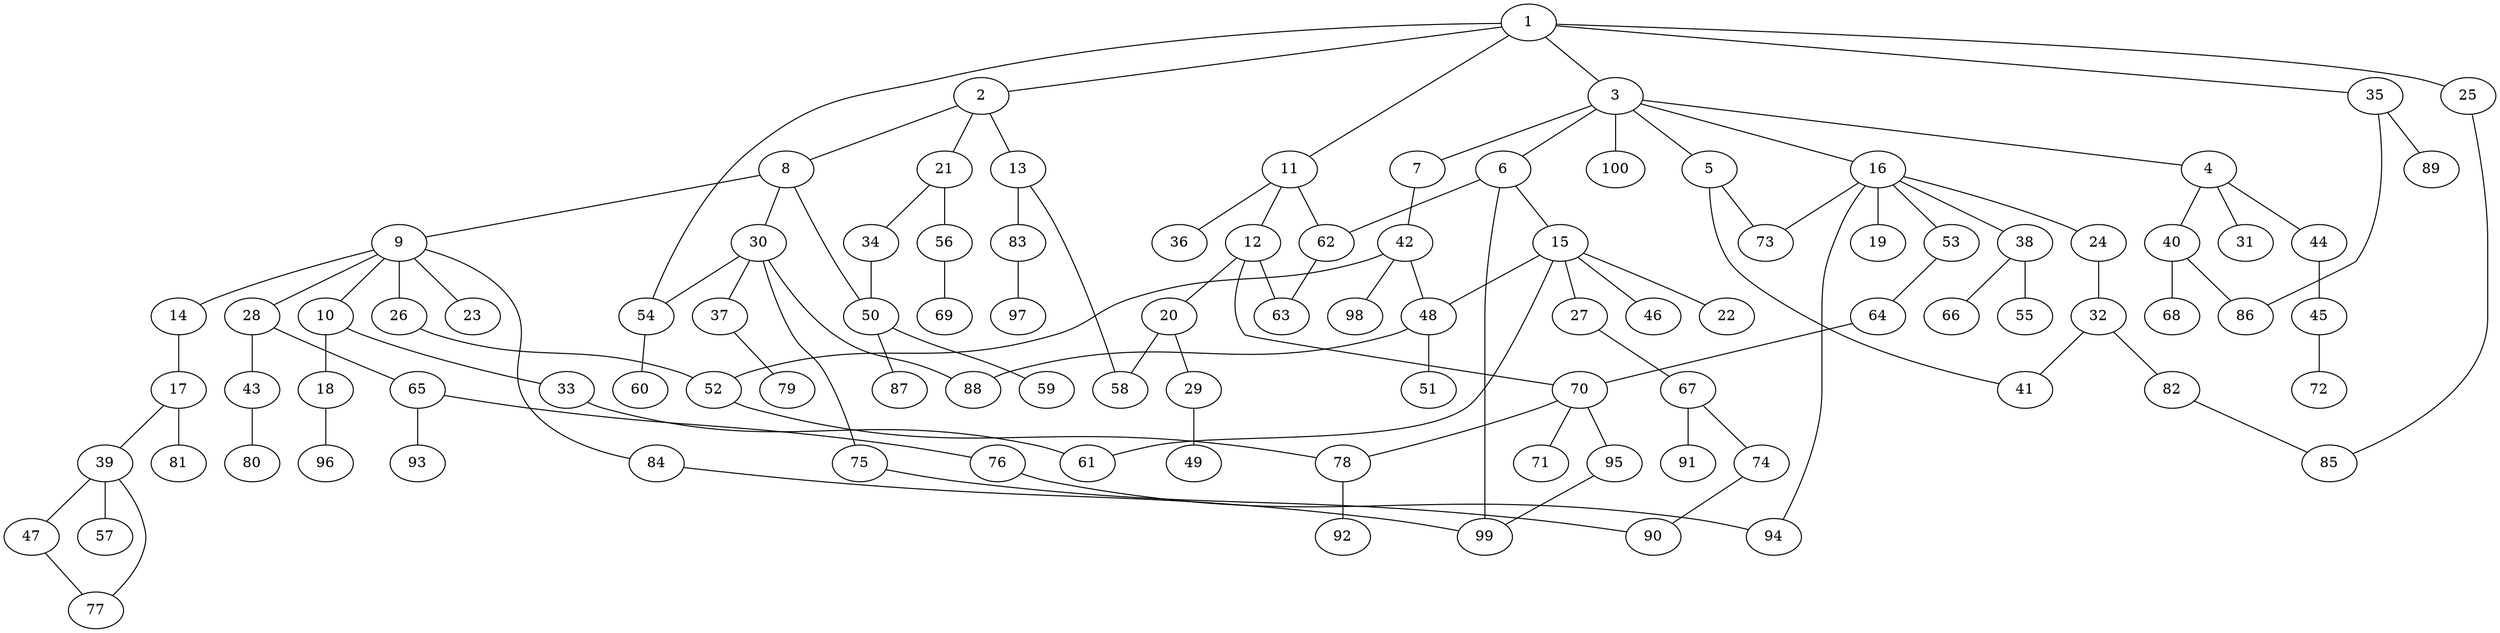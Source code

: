 graph graphname {1--2
1--3
1--11
1--25
1--35
1--54
2--8
2--13
2--21
3--4
3--5
3--6
3--7
3--16
3--100
4--31
4--40
4--44
5--41
5--73
6--15
6--62
6--99
7--42
8--9
8--30
8--50
9--10
9--14
9--23
9--26
9--28
9--84
10--18
10--33
11--12
11--36
11--62
12--20
12--63
12--70
13--58
13--83
14--17
15--22
15--27
15--46
15--48
15--61
16--19
16--24
16--38
16--53
16--73
16--94
17--39
17--81
18--96
20--29
20--58
21--34
21--56
24--32
25--85
26--52
27--67
28--43
28--65
29--49
30--37
30--54
30--75
30--88
32--41
32--82
33--61
34--50
35--86
35--89
37--79
38--55
38--66
39--47
39--57
39--77
40--68
40--86
42--48
42--52
42--98
43--80
44--45
45--72
47--77
48--51
48--88
50--59
50--87
52--78
53--64
54--60
56--69
62--63
64--70
65--76
65--93
67--74
67--91
70--71
70--78
70--95
74--90
75--90
76--94
78--92
82--85
83--97
84--99
95--99
}